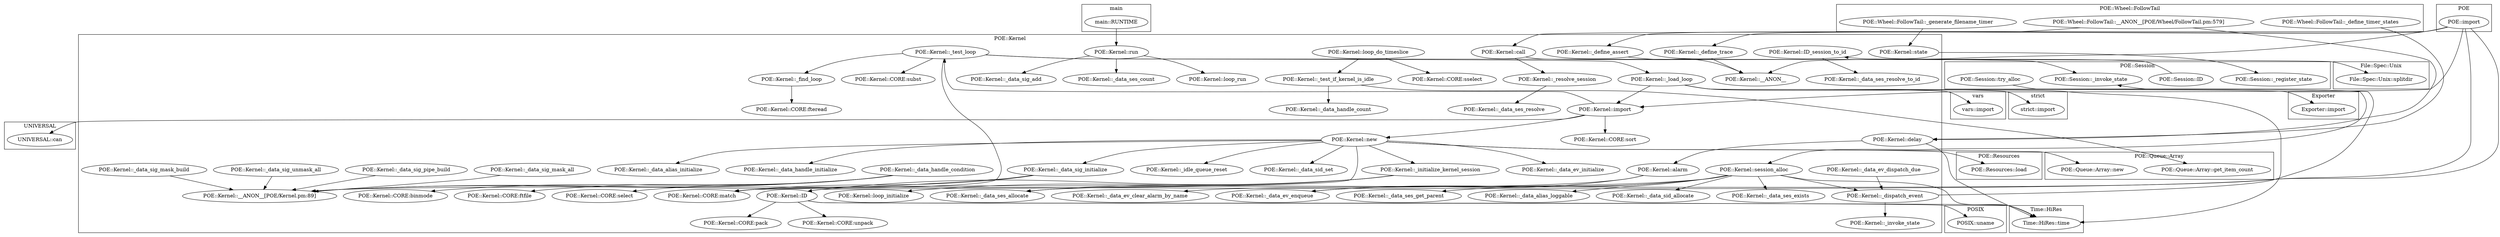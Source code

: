 digraph {
graph [overlap=false]
subgraph cluster_POE_Wheel_FollowTail {
	label="POE::Wheel::FollowTail";
	"POE::Wheel::FollowTail::__ANON__[POE/Wheel/FollowTail.pm:579]";
	"POE::Wheel::FollowTail::_generate_filename_timer";
	"POE::Wheel::FollowTail::_define_timer_states";
}
subgraph cluster_File_Spec_Unix {
	label="File::Spec::Unix";
	"File::Spec::Unix::splitdir";
}
subgraph cluster_POE_Queue_Array {
	label="POE::Queue::Array";
	"POE::Queue::Array::get_item_count";
	"POE::Queue::Array::new";
}
subgraph cluster_POE_Session {
	label="POE::Session";
	"POE::Session::_invoke_state";
	"POE::Session::ID";
	"POE::Session::try_alloc";
	"POE::Session::_register_state";
}
subgraph cluster_POE_Kernel {
	label="POE::Kernel";
	"POE::Kernel::_data_ses_resolve";
	"POE::Kernel::alarm";
	"POE::Kernel::_data_ses_allocate";
	"POE::Kernel::ID";
	"POE::Kernel::loop_initialize";
	"POE::Kernel::_data_handle_count";
	"POE::Kernel::delay";
	"POE::Kernel::CORE:pack";
	"POE::Kernel::CORE:ftfile";
	"POE::Kernel::_data_ev_dispatch_due";
	"POE::Kernel::_define_trace";
	"POE::Kernel::new";
	"POE::Kernel::CORE:select";
	"POE::Kernel::CORE:unpack";
	"POE::Kernel::loop_run";
	"POE::Kernel::_find_loop";
	"POE::Kernel::CORE:match";
	"POE::Kernel::session_alloc";
	"POE::Kernel::_data_ev_initialize";
	"POE::Kernel::CORE:binmode";
	"POE::Kernel::CORE:sselect";
	"POE::Kernel::_test_if_kernel_is_idle";
	"POE::Kernel::_data_ev_enqueue";
	"POE::Kernel::_data_sig_add";
	"POE::Kernel::ID_session_to_id";
	"POE::Kernel::_data_ses_resolve_to_id";
	"POE::Kernel::_data_alias_initialize";
	"POE::Kernel::_data_handle_initialize";
	"POE::Kernel::_data_sig_initialize";
	"POE::Kernel::call";
	"POE::Kernel::_data_ev_clear_alarm_by_name";
	"POE::Kernel::_data_sig_mask_build";
	"POE::Kernel::_data_handle_condition";
	"POE::Kernel::_data_ses_exists";
	"POE::Kernel::import";
	"POE::Kernel::_resolve_session";
	"POE::Kernel::_data_sig_unmask_all";
	"POE::Kernel::_data_sig_mask_all";
	"POE::Kernel::_data_sig_pipe_build";
	"POE::Kernel::_dispatch_event";
	"POE::Kernel::_data_ses_count";
	"POE::Kernel::_data_ses_get_parent";
	"POE::Kernel::CORE:fteread";
	"POE::Kernel::loop_do_timeslice";
	"POE::Kernel::CORE:sort";
	"POE::Kernel::_data_alias_loggable";
	"POE::Kernel::state";
	"POE::Kernel::_define_assert";
	"POE::Kernel::__ANON__[POE/Kernel.pm:89]";
	"POE::Kernel::_load_loop";
	"POE::Kernel::_invoke_state";
	"POE::Kernel::CORE:subst";
	"POE::Kernel::__ANON__";
	"POE::Kernel::_data_sid_allocate";
	"POE::Kernel::_initialize_kernel_session";
	"POE::Kernel::_idle_queue_reset";
	"POE::Kernel::_data_sid_set";
	"POE::Kernel::run";
	"POE::Kernel::_test_loop";
}
subgraph cluster_vars {
	label="vars";
	"vars::import";
}
subgraph cluster_main {
	label="main";
	"main::RUNTIME";
}
subgraph cluster_strict {
	label="strict";
	"strict::import";
}
subgraph cluster_POE {
	label="POE";
	"POE::import";
}
subgraph cluster_UNIVERSAL {
	label="UNIVERSAL";
	"UNIVERSAL::can";
}
subgraph cluster_POSIX {
	label="POSIX";
	"POSIX::uname";
}
subgraph cluster_POE_Resources {
	label="POE::Resources";
	"POE::Resources::load";
}
subgraph cluster_Time_HiRes {
	label="Time::HiRes";
	"Time::HiRes::time";
}
subgraph cluster_Exporter {
	label="Exporter";
	"Exporter::import";
}
"POE::Kernel::delay" -> "POE::Kernel::alarm";
"POE::Kernel::_resolve_session" -> "POE::Kernel::_data_ses_resolve";
"POE::Kernel::session_alloc" -> "POE::Kernel::_data_ses_allocate";
"POE::Kernel::_initialize_kernel_session" -> "POE::Kernel::_data_ses_allocate";
"POE::Kernel::new" -> "POE::Kernel::ID";
"POE::Kernel::_initialize_kernel_session" -> "POE::Kernel::ID";
"POE::Wheel::FollowTail::__ANON__[POE/Wheel/FollowTail.pm:579]" -> "POE::Kernel::delay";
"POE::Wheel::FollowTail::_define_timer_states" -> "POE::Kernel::delay";
"POE::Kernel::_test_if_kernel_is_idle" -> "POE::Kernel::_data_handle_count";
"POE::Kernel::_initialize_kernel_session" -> "POE::Kernel::loop_initialize";
"POE::Kernel::_data_handle_condition" -> "POE::Kernel::CORE:ftfile";
"POE::Kernel::ID" -> "POE::Kernel::CORE:pack";
"POE::Kernel::call" -> "POE::Session::_invoke_state";
"POE::Kernel::_dispatch_event" -> "POE::Session::_invoke_state";
"POE::Kernel::_data_handle_condition" -> "POE::Kernel::CORE:select";
"POE::Kernel::import" -> "POE::Kernel::new";
"POE::import" -> "POE::Kernel::_define_trace";
"POE::Kernel::ID" -> "POE::Kernel::CORE:unpack";
"POE::Kernel::run" -> "POE::Kernel::loop_run";
"POE::Kernel::_data_sig_initialize" -> "POE::Kernel::CORE:match";
"POE::Kernel::_test_loop" -> "POE::Kernel::CORE:match";
"POE::import" -> "POE::Kernel::CORE:match";
"POE::Kernel::_test_loop" -> "POE::Kernel::_find_loop";
"POE::Session::try_alloc" -> "POE::Kernel::session_alloc";
"POE::Kernel::loop_do_timeslice" -> "POE::Kernel::CORE:sselect";
"POE::Kernel::_data_handle_condition" -> "POE::Kernel::CORE:binmode";
"POE::Kernel::new" -> "POE::Kernel::_data_ev_initialize";
"POE::Kernel::run" -> "POE::Kernel::_data_sig_add";
"POE::Kernel::alarm" -> "POE::Kernel::_data_ev_enqueue";
"POE::Kernel::session_alloc" -> "POE::Kernel::_data_ev_enqueue";
"POE::Kernel::loop_do_timeslice" -> "POE::Kernel::_test_if_kernel_is_idle";
"POE::Kernel::_load_loop" -> "vars::import";
"POE::Kernel::new" -> "POE::Kernel::_data_alias_initialize";
"POE::Kernel::ID_session_to_id" -> "POE::Kernel::_data_ses_resolve_to_id";
"POE::Session::ID" -> "POE::Kernel::ID_session_to_id";
"POE::Kernel::new" -> "POE::Queue::Array::new";
"POE::Kernel::new" -> "POE::Kernel::_data_sig_initialize";
"POE::Kernel::new" -> "POE::Kernel::_data_handle_initialize";
"POE::Kernel::alarm" -> "POE::Kernel::_data_ev_clear_alarm_by_name";
"POE::Wheel::FollowTail::__ANON__[POE/Wheel/FollowTail.pm:579]" -> "POE::Kernel::call";
"POE::Kernel::_load_loop" -> "POE::Kernel::import";
"POE::import" -> "POE::Kernel::import";
"POE::Kernel::_load_loop" -> "Exporter::import";
"POE::Kernel::session_alloc" -> "POE::Kernel::_data_ses_exists";
"POE::Kernel::call" -> "POE::Kernel::_resolve_session";
"POE::Kernel::import" -> "UNIVERSAL::can";
"POE::Kernel::run" -> "POE::Kernel::_data_ses_count";
"POE::Kernel::_data_ev_dispatch_due" -> "POE::Kernel::_dispatch_event";
"POE::Kernel::session_alloc" -> "POE::Kernel::_dispatch_event";
"POE::Kernel::state" -> "POE::Session::_register_state";
"POE::Kernel::_find_loop" -> "POE::Kernel::CORE:fteread";
"POE::Kernel::session_alloc" -> "POE::Kernel::_data_ses_get_parent";
"POE::Kernel::import" -> "POE::Kernel::CORE:sort";
"POE::Kernel::ID" -> "Time::HiRes::time";
"POE::Kernel::_load_loop" -> "Time::HiRes::time";
"POE::Kernel::delay" -> "Time::HiRes::time";
"POE::Kernel::session_alloc" -> "Time::HiRes::time";
"POE::Wheel::FollowTail::_generate_filename_timer" -> "POE::Kernel::state";
"POE::Kernel::session_alloc" -> "POE::Kernel::_data_alias_loggable";
"POE::import" -> "POE::Kernel::_define_assert";
"POE::Kernel::_data_handle_condition" -> "POE::Kernel::__ANON__[POE/Kernel.pm:89]";
"POE::Kernel::_data_sig_mask_all" -> "POE::Kernel::__ANON__[POE/Kernel.pm:89]";
"POE::Kernel::_data_sig_unmask_all" -> "POE::Kernel::__ANON__[POE/Kernel.pm:89]";
"POE::Kernel::_data_sig_pipe_build" -> "POE::Kernel::__ANON__[POE/Kernel.pm:89]";
"POE::Kernel::_data_sig_initialize" -> "POE::Kernel::__ANON__[POE/Kernel.pm:89]";
"POE::Kernel::_data_sig_mask_build" -> "POE::Kernel::__ANON__[POE/Kernel.pm:89]";
"POE::import" -> "POE::Kernel::__ANON__[POE/Kernel.pm:89]";
"POE::Kernel::_test_loop" -> "POE::Kernel::_load_loop";
"POE::Kernel::_test_loop" -> "File::Spec::Unix::splitdir";
"POE::Kernel::_dispatch_event" -> "POE::Kernel::_invoke_state";
"POE::Kernel::_test_loop" -> "POE::Kernel::CORE:subst";
"POE::Kernel::session_alloc" -> "POE::Kernel::_data_sid_allocate";
"POE::Kernel::_define_assert" -> "POE::Kernel::__ANON__";
"POE::Kernel::_define_trace" -> "POE::Kernel::__ANON__";
"POE::import" -> "POE::Kernel::__ANON__";
"POE::Kernel::ID" -> "POSIX::uname";
"POE::Kernel::new" -> "POE::Kernel::_initialize_kernel_session";
"POE::Kernel::new" -> "POE::Kernel::_idle_queue_reset";
"main::RUNTIME" -> "POE::Kernel::run";
"POE::Kernel::new" -> "POE::Kernel::_data_sid_set";
"POE::Kernel::_test_if_kernel_is_idle" -> "POE::Queue::Array::get_item_count";
"POE::Kernel::_load_loop" -> "strict::import";
"POE::Kernel::import" -> "POE::Kernel::_test_loop";
"POE::Kernel::new" -> "POE::Resources::load";
}
